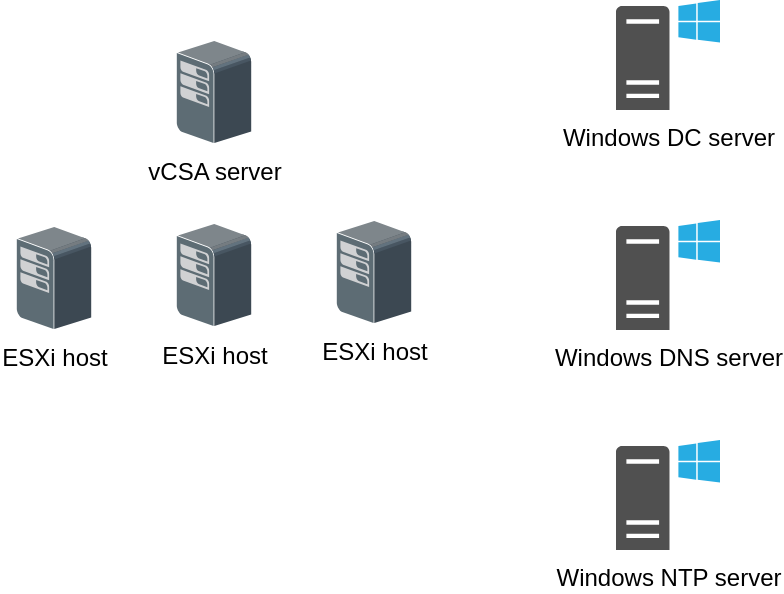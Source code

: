 <mxfile version="24.0.5" type="github">
  <diagram name="Page-1" id="fQXhnXJU5OYFlRjVlm_n">
    <mxGraphModel dx="493" dy="471" grid="1" gridSize="10" guides="1" tooltips="1" connect="1" arrows="1" fold="1" page="1" pageScale="1" pageWidth="850" pageHeight="1100" math="0" shadow="0">
      <root>
        <mxCell id="0" />
        <mxCell id="1" parent="0" />
        <mxCell id="Y7p48lvoJFKEkkNzNsCW-1" value="ESXi host" style="shadow=0;dashed=0;html=1;labelPosition=center;verticalLabelPosition=bottom;verticalAlign=top;align=center;outlineConnect=0;shape=mxgraph.veeam.3d.esx_esxi;" parent="1" vertex="1">
          <mxGeometry x="410" y="570" width="38" height="52" as="geometry" />
        </mxCell>
        <mxCell id="Y7p48lvoJFKEkkNzNsCW-2" value="Windows DNS server" style="sketch=0;pointerEvents=1;shadow=0;dashed=0;html=1;strokeColor=none;fillColor=#505050;labelPosition=center;verticalLabelPosition=bottom;verticalAlign=top;outlineConnect=0;align=center;shape=mxgraph.office.servers.windows_server;" parent="1" vertex="1">
          <mxGeometry x="550" y="570" width="52" height="55" as="geometry" />
        </mxCell>
        <mxCell id="-gom4GnlRCwxRRsbgBjQ-1" value="Windows NTP server" style="sketch=0;pointerEvents=1;shadow=0;dashed=0;html=1;strokeColor=none;fillColor=#505050;labelPosition=center;verticalLabelPosition=bottom;verticalAlign=top;outlineConnect=0;align=center;shape=mxgraph.office.servers.windows_server;" vertex="1" parent="1">
          <mxGeometry x="550" y="680" width="52" height="55" as="geometry" />
        </mxCell>
        <mxCell id="-gom4GnlRCwxRRsbgBjQ-2" value="Windows DC server" style="sketch=0;pointerEvents=1;shadow=0;dashed=0;html=1;strokeColor=none;fillColor=#505050;labelPosition=center;verticalLabelPosition=bottom;verticalAlign=top;outlineConnect=0;align=center;shape=mxgraph.office.servers.windows_server;" vertex="1" parent="1">
          <mxGeometry x="550" y="460" width="52" height="55" as="geometry" />
        </mxCell>
        <mxCell id="-gom4GnlRCwxRRsbgBjQ-3" value="ESXi host" style="shadow=0;dashed=0;html=1;labelPosition=center;verticalLabelPosition=bottom;verticalAlign=top;align=center;outlineConnect=0;shape=mxgraph.veeam.3d.esx_esxi;" vertex="1" parent="1">
          <mxGeometry x="330" y="571.5" width="38" height="52" as="geometry" />
        </mxCell>
        <mxCell id="-gom4GnlRCwxRRsbgBjQ-4" value="ESXi host" style="shadow=0;dashed=0;html=1;labelPosition=center;verticalLabelPosition=bottom;verticalAlign=top;align=center;outlineConnect=0;shape=mxgraph.veeam.3d.esx_esxi;" vertex="1" parent="1">
          <mxGeometry x="250" y="573" width="38" height="52" as="geometry" />
        </mxCell>
        <mxCell id="-gom4GnlRCwxRRsbgBjQ-5" value="vCSA server" style="shadow=0;dashed=0;html=1;labelPosition=center;verticalLabelPosition=bottom;verticalAlign=top;align=center;outlineConnect=0;shape=mxgraph.veeam.3d.esx_esxi;" vertex="1" parent="1">
          <mxGeometry x="330" y="480" width="38" height="52" as="geometry" />
        </mxCell>
      </root>
    </mxGraphModel>
  </diagram>
</mxfile>

